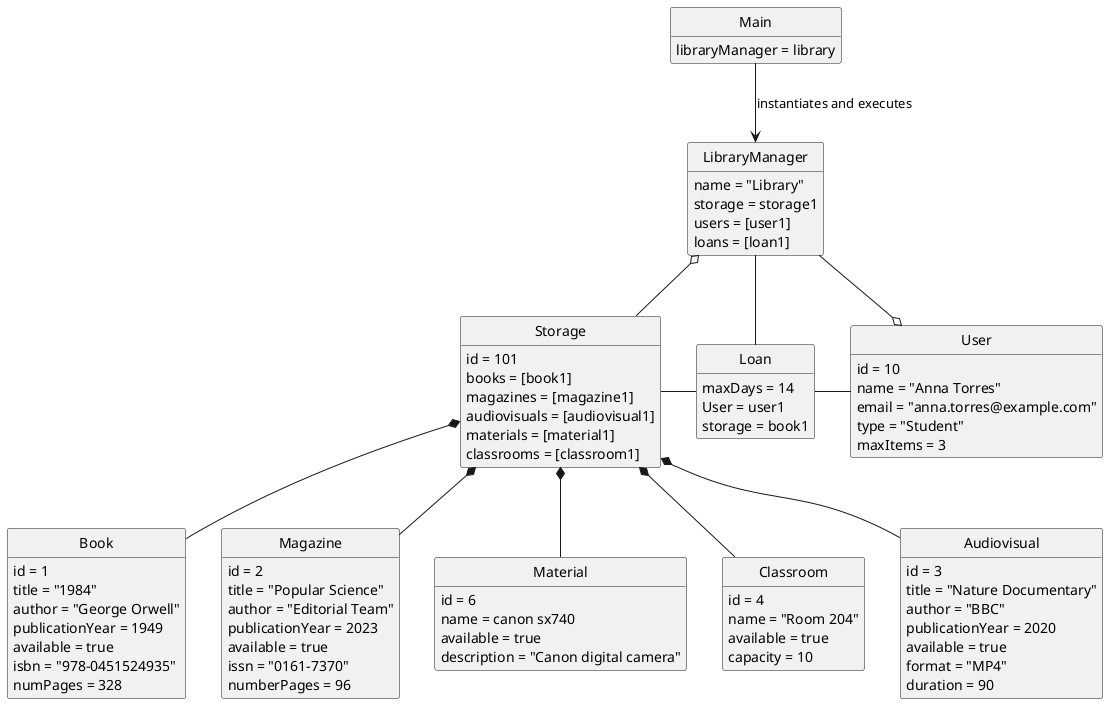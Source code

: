 @startuml
hide circle
hide empty members

Main --> LibraryManager : "instantiates and executes"
LibraryManager o-- Storage
LibraryManager --o User 
LibraryManager -- Loan
Storage -right- Loan  
Loan -right- User 
Storage *-- Book
Storage *-- Magazine
Storage *-- Material
Storage *-- Classroom
Storage *-- Audiovisual


class Material {
    id = 6
    name = canon sx740
    available = true
    description = "Canon digital camera"
}

class Storage {
    id = 101
    books = [book1]
    magazines = [magazine1]
    audiovisuals = [audiovisual1]
    materials = [material1]
    classrooms = [classroom1]
}

class User {
    id = 10
    name = "Anna Torres"
    email = "anna.torres@example.com"
    type = "Student"
    maxItems = 3
}

class Book {
    id = 1
    title = "1984"
    author = "George Orwell"
    publicationYear = 1949
    available = true
    isbn = "978-0451524935"
    numPages = 328
}

class Classroom {
    id = 4
    name = "Room 204"
    available = true
    capacity = 10
}


class Magazine {
    id = 2
    title = "Popular Science"
    author = "Editorial Team"
    publicationYear = 2023
    available = true
    issn = "0161-7370"
    numberPages = 96
}

class Audiovisual {
    id = 3
    title = "Nature Documentary"
    author = "BBC"
    publicationYear = 2020
    available = true
    format = "MP4"
    duration = 90
}

class LibraryManager {
    name = "Library"
    storage = storage1
    users = [user1]
    loans = [loan1]
}

class Main {
    libraryManager = library
}

class Loan {
  maxDays = 14
    User = user1
    storage = book1
}

@enduml